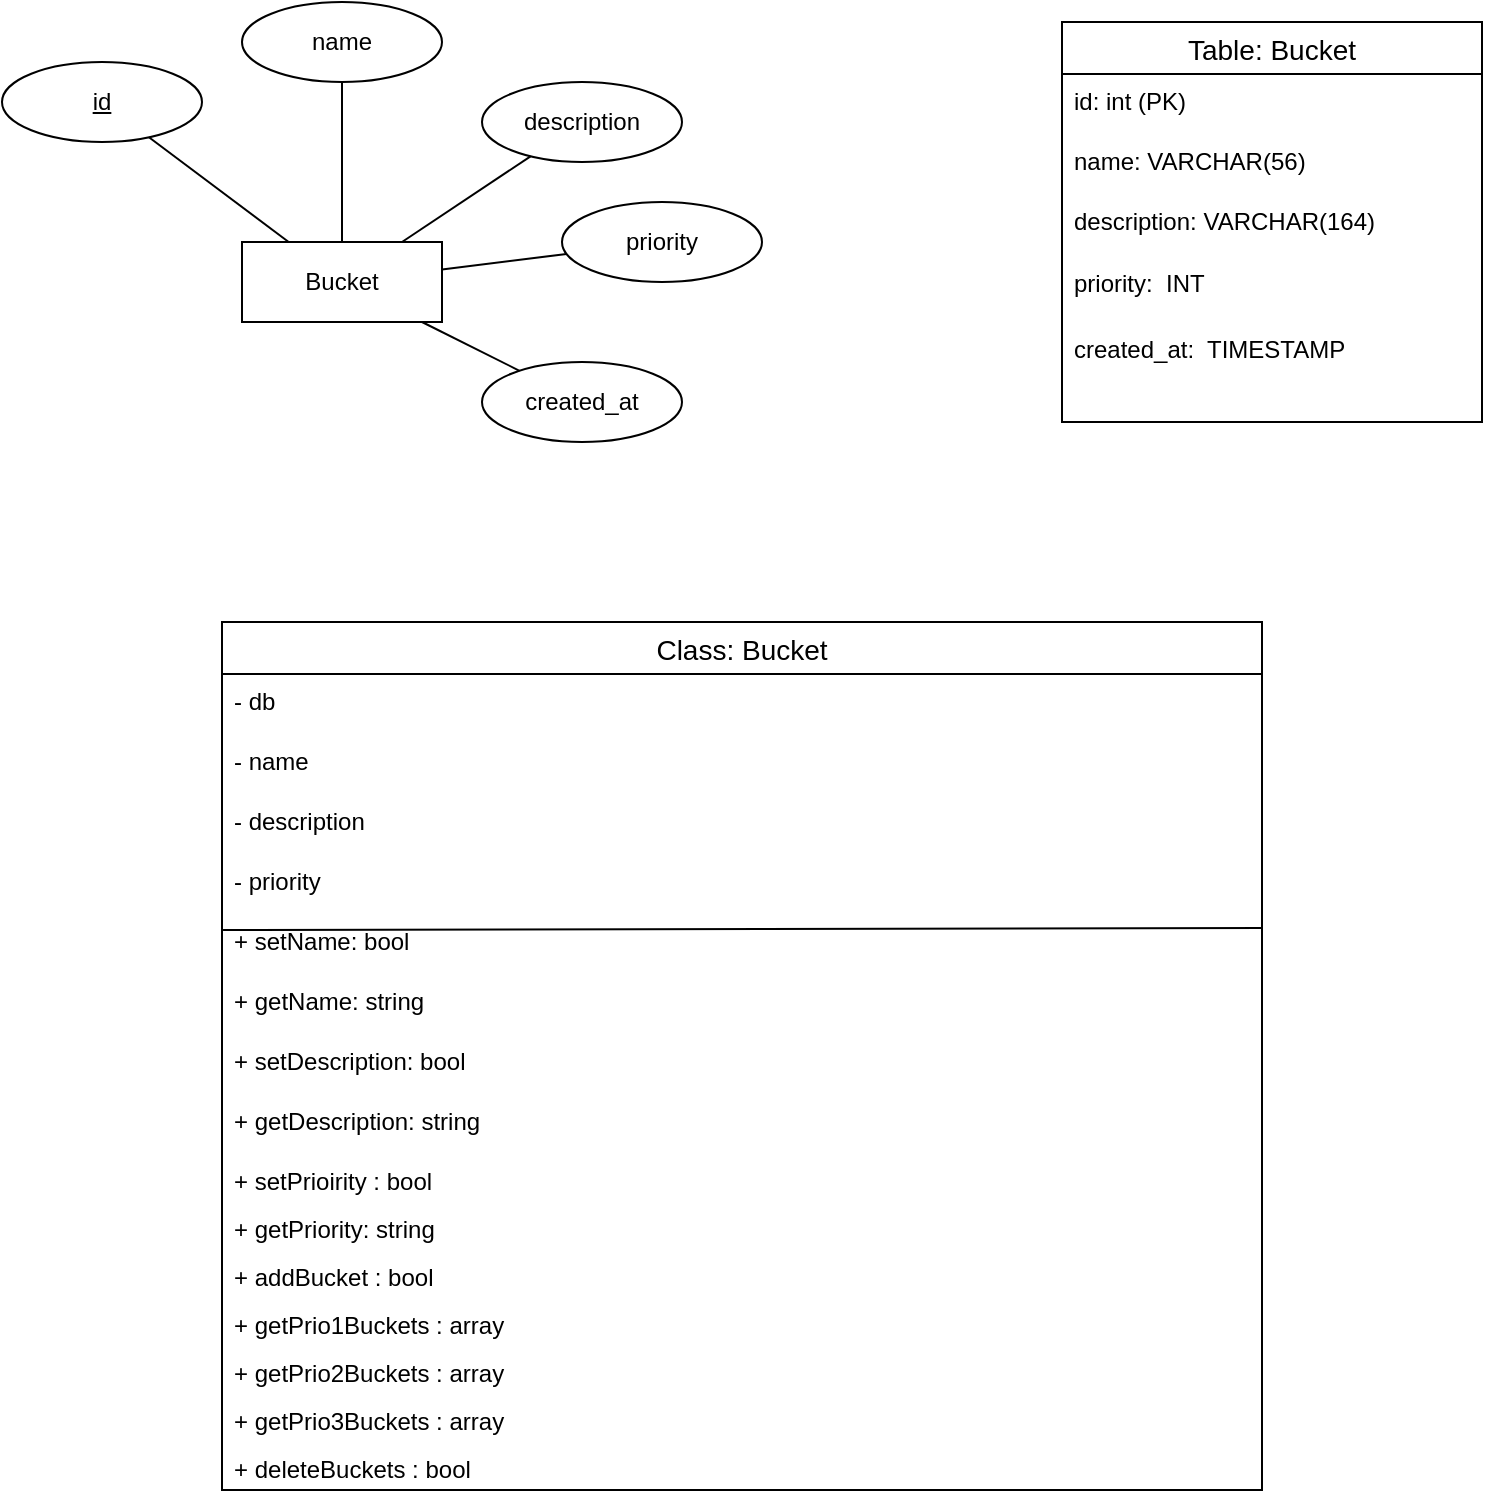 <mxfile>
    <diagram id="yf_vJ4hcPPMnt99T8Vh2" name="Page-1">
        <mxGraphModel dx="1572" dy="1049" grid="1" gridSize="10" guides="1" tooltips="1" connect="1" arrows="1" fold="1" page="1" pageScale="1" pageWidth="850" pageHeight="1100" math="0" shadow="0">
            <root>
                <mxCell id="0"/>
                <mxCell id="1" parent="0"/>
                <mxCell id="15" value="Bucket" style="whiteSpace=wrap;html=1;align=center;" parent="1" vertex="1">
                    <mxGeometry x="130" y="200" width="100" height="40" as="geometry"/>
                </mxCell>
                <mxCell id="16" value="id" style="ellipse;whiteSpace=wrap;html=1;align=center;fontStyle=4;" parent="1" vertex="1">
                    <mxGeometry x="10" y="110" width="100" height="40" as="geometry"/>
                </mxCell>
                <mxCell id="18" value="" style="endArrow=none;html=1;rounded=0;" parent="1" source="16" target="15" edge="1">
                    <mxGeometry relative="1" as="geometry">
                        <mxPoint x="30" y="190" as="sourcePoint"/>
                        <mxPoint x="190" y="190" as="targetPoint"/>
                    </mxGeometry>
                </mxCell>
                <mxCell id="19" value="name" style="ellipse;whiteSpace=wrap;html=1;align=center;" parent="1" vertex="1">
                    <mxGeometry x="130" y="80" width="100" height="40" as="geometry"/>
                </mxCell>
                <mxCell id="20" value="description" style="ellipse;whiteSpace=wrap;html=1;align=center;" parent="1" vertex="1">
                    <mxGeometry x="250" y="120" width="100" height="40" as="geometry"/>
                </mxCell>
                <mxCell id="21" value="priority" style="ellipse;whiteSpace=wrap;html=1;align=center;" parent="1" vertex="1">
                    <mxGeometry x="290" y="180" width="100" height="40" as="geometry"/>
                </mxCell>
                <mxCell id="22" value="created_at" style="ellipse;whiteSpace=wrap;html=1;align=center;" parent="1" vertex="1">
                    <mxGeometry x="250" y="260" width="100" height="40" as="geometry"/>
                </mxCell>
                <mxCell id="23" value="" style="endArrow=none;html=1;rounded=0;" parent="1" source="19" target="15" edge="1">
                    <mxGeometry relative="1" as="geometry">
                        <mxPoint x="180" y="150" as="sourcePoint"/>
                        <mxPoint x="340" y="150" as="targetPoint"/>
                    </mxGeometry>
                </mxCell>
                <mxCell id="24" value="" style="endArrow=none;html=1;rounded=0;" parent="1" source="20" target="15" edge="1">
                    <mxGeometry relative="1" as="geometry">
                        <mxPoint x="520" y="440" as="sourcePoint"/>
                        <mxPoint x="680" y="440" as="targetPoint"/>
                    </mxGeometry>
                </mxCell>
                <mxCell id="25" value="" style="endArrow=none;html=1;rounded=0;" parent="1" source="15" target="21" edge="1">
                    <mxGeometry relative="1" as="geometry">
                        <mxPoint x="520" y="440" as="sourcePoint"/>
                        <mxPoint x="680" y="440" as="targetPoint"/>
                    </mxGeometry>
                </mxCell>
                <mxCell id="26" value="" style="endArrow=none;html=1;rounded=0;" parent="1" source="15" target="22" edge="1">
                    <mxGeometry relative="1" as="geometry">
                        <mxPoint x="520" y="440" as="sourcePoint"/>
                        <mxPoint x="680" y="440" as="targetPoint"/>
                    </mxGeometry>
                </mxCell>
                <mxCell id="35" value="" style="group" parent="1" vertex="1" connectable="0">
                    <mxGeometry x="540" y="90" width="210" height="200" as="geometry"/>
                </mxCell>
                <mxCell id="27" value="Table: Bucket" style="swimlane;fontStyle=0;childLayout=stackLayout;horizontal=1;startSize=26;horizontalStack=0;resizeParent=1;resizeParentMax=0;resizeLast=0;collapsible=1;marginBottom=0;align=center;fontSize=14;" parent="35" vertex="1">
                    <mxGeometry width="210" height="200" as="geometry"/>
                </mxCell>
                <mxCell id="28" value="id: int (PK)" style="text;strokeColor=none;fillColor=none;spacingLeft=4;spacingRight=4;overflow=hidden;rotatable=0;points=[[0,0.5],[1,0.5]];portConstraint=eastwest;fontSize=12;" parent="27" vertex="1">
                    <mxGeometry y="26" width="210" height="30" as="geometry"/>
                </mxCell>
                <mxCell id="29" value="name: VARCHAR(56)" style="text;strokeColor=none;fillColor=none;spacingLeft=4;spacingRight=4;overflow=hidden;rotatable=0;points=[[0,0.5],[1,0.5]];portConstraint=eastwest;fontSize=12;" parent="27" vertex="1">
                    <mxGeometry y="56" width="210" height="30" as="geometry"/>
                </mxCell>
                <mxCell id="30" value="description: VARCHAR(164)" style="text;strokeColor=none;fillColor=none;spacingLeft=4;spacingRight=4;overflow=hidden;rotatable=0;points=[[0,0.5],[1,0.5]];portConstraint=eastwest;fontSize=12;" parent="27" vertex="1">
                    <mxGeometry y="86" width="210" height="64" as="geometry"/>
                </mxCell>
                <mxCell id="34" value="created_at:  TIMESTAMP" style="text;strokeColor=none;fillColor=none;spacingLeft=4;spacingRight=4;overflow=hidden;rotatable=0;points=[[0,0.5],[1,0.5]];portConstraint=eastwest;fontSize=12;" parent="27" vertex="1">
                    <mxGeometry y="150" width="210" height="50" as="geometry"/>
                </mxCell>
                <mxCell id="33" value="priority:  INT" style="text;strokeColor=none;fillColor=none;spacingLeft=4;spacingRight=4;overflow=hidden;rotatable=0;points=[[0,0.5],[1,0.5]];portConstraint=eastwest;fontSize=12;" parent="35" vertex="1">
                    <mxGeometry y="117" width="160" height="30" as="geometry"/>
                </mxCell>
                <mxCell id="36" value="Class: Bucket" style="swimlane;fontStyle=0;childLayout=stackLayout;horizontal=1;startSize=26;horizontalStack=0;resizeParent=1;resizeParentMax=0;resizeLast=0;collapsible=1;marginBottom=0;align=center;fontSize=14;" parent="1" vertex="1">
                    <mxGeometry x="120" y="390" width="520" height="434" as="geometry"/>
                </mxCell>
                <mxCell id="37" value="- db" style="text;strokeColor=none;fillColor=none;spacingLeft=4;spacingRight=4;overflow=hidden;rotatable=0;points=[[0,0.5],[1,0.5]];portConstraint=eastwest;fontSize=12;" parent="36" vertex="1">
                    <mxGeometry y="26" width="520" height="30" as="geometry"/>
                </mxCell>
                <mxCell id="38" value="- name" style="text;strokeColor=none;fillColor=none;spacingLeft=4;spacingRight=4;overflow=hidden;rotatable=0;points=[[0,0.5],[1,0.5]];portConstraint=eastwest;fontSize=12;" parent="36" vertex="1">
                    <mxGeometry y="56" width="520" height="30" as="geometry"/>
                </mxCell>
                <mxCell id="40" value="- description" style="text;strokeColor=none;fillColor=none;spacingLeft=4;spacingRight=4;overflow=hidden;rotatable=0;points=[[0,0.5],[1,0.5]];portConstraint=eastwest;fontSize=12;" vertex="1" parent="36">
                    <mxGeometry y="86" width="520" height="30" as="geometry"/>
                </mxCell>
                <mxCell id="43" value="- priority" style="text;strokeColor=none;fillColor=none;spacingLeft=4;spacingRight=4;overflow=hidden;rotatable=0;points=[[0,0.5],[1,0.5]];portConstraint=eastwest;fontSize=12;" vertex="1" parent="36">
                    <mxGeometry y="116" width="520" height="30" as="geometry"/>
                </mxCell>
                <mxCell id="41" value="" style="endArrow=none;html=1;rounded=0;exitX=0.001;exitY=0.27;exitDx=0;exitDy=0;exitPerimeter=0;" edge="1" parent="36">
                    <mxGeometry relative="1" as="geometry">
                        <mxPoint x="0.52" y="153.98" as="sourcePoint"/>
                        <mxPoint x="520" y="153" as="targetPoint"/>
                        <Array as="points"/>
                    </mxGeometry>
                </mxCell>
                <mxCell id="44" value="+ setName: bool" style="text;strokeColor=none;fillColor=none;spacingLeft=4;spacingRight=4;overflow=hidden;rotatable=0;points=[[0,0.5],[1,0.5]];portConstraint=eastwest;fontSize=12;" vertex="1" parent="36">
                    <mxGeometry y="146" width="520" height="30" as="geometry"/>
                </mxCell>
                <mxCell id="45" value="+ getName: string" style="text;strokeColor=none;fillColor=none;spacingLeft=4;spacingRight=4;overflow=hidden;rotatable=0;points=[[0,0.5],[1,0.5]];portConstraint=eastwest;fontSize=12;" vertex="1" parent="36">
                    <mxGeometry y="176" width="520" height="30" as="geometry"/>
                </mxCell>
                <mxCell id="46" value="+ setDescription: bool" style="text;strokeColor=none;fillColor=none;spacingLeft=4;spacingRight=4;overflow=hidden;rotatable=0;points=[[0,0.5],[1,0.5]];portConstraint=eastwest;fontSize=12;" vertex="1" parent="36">
                    <mxGeometry y="206" width="520" height="30" as="geometry"/>
                </mxCell>
                <mxCell id="47" value="+ getDescription: string" style="text;strokeColor=none;fillColor=none;spacingLeft=4;spacingRight=4;overflow=hidden;rotatable=0;points=[[0,0.5],[1,0.5]];portConstraint=eastwest;fontSize=12;" vertex="1" parent="36">
                    <mxGeometry y="236" width="520" height="30" as="geometry"/>
                </mxCell>
                <mxCell id="48" value="+ setPrioirity : bool" style="text;strokeColor=none;fillColor=none;spacingLeft=4;spacingRight=4;overflow=hidden;rotatable=0;points=[[0,0.5],[1,0.5]];portConstraint=eastwest;fontSize=12;" vertex="1" parent="36">
                    <mxGeometry y="266" width="520" height="24" as="geometry"/>
                </mxCell>
                <mxCell id="50" value="+ getPriority: string" style="text;strokeColor=none;fillColor=none;spacingLeft=4;spacingRight=4;overflow=hidden;rotatable=0;points=[[0,0.5],[1,0.5]];portConstraint=eastwest;fontSize=12;" vertex="1" parent="36">
                    <mxGeometry y="290" width="520" height="24" as="geometry"/>
                </mxCell>
                <mxCell id="51" value="+ addBucket : bool" style="text;strokeColor=none;fillColor=none;spacingLeft=4;spacingRight=4;overflow=hidden;rotatable=0;points=[[0,0.5],[1,0.5]];portConstraint=eastwest;fontSize=12;" vertex="1" parent="36">
                    <mxGeometry y="314" width="520" height="24" as="geometry"/>
                </mxCell>
                <mxCell id="49" value="+ getPrio1Buckets : array" style="text;strokeColor=none;fillColor=none;spacingLeft=4;spacingRight=4;overflow=hidden;rotatable=0;points=[[0,0.5],[1,0.5]];portConstraint=eastwest;fontSize=12;" vertex="1" parent="36">
                    <mxGeometry y="338" width="520" height="24" as="geometry"/>
                </mxCell>
                <mxCell id="52" value="+ getPrio2Buckets : array" style="text;strokeColor=none;fillColor=none;spacingLeft=4;spacingRight=4;overflow=hidden;rotatable=0;points=[[0,0.5],[1,0.5]];portConstraint=eastwest;fontSize=12;" vertex="1" parent="36">
                    <mxGeometry y="362" width="520" height="24" as="geometry"/>
                </mxCell>
                <mxCell id="53" value="+ getPrio3Buckets : array" style="text;strokeColor=none;fillColor=none;spacingLeft=4;spacingRight=4;overflow=hidden;rotatable=0;points=[[0,0.5],[1,0.5]];portConstraint=eastwest;fontSize=12;" vertex="1" parent="36">
                    <mxGeometry y="386" width="520" height="24" as="geometry"/>
                </mxCell>
                <mxCell id="39" value="+ deleteBuckets : bool" style="text;strokeColor=none;fillColor=none;spacingLeft=4;spacingRight=4;overflow=hidden;rotatable=0;points=[[0,0.5],[1,0.5]];portConstraint=eastwest;fontSize=12;" parent="36" vertex="1">
                    <mxGeometry y="410" width="520" height="24" as="geometry"/>
                </mxCell>
            </root>
        </mxGraphModel>
    </diagram>
</mxfile>